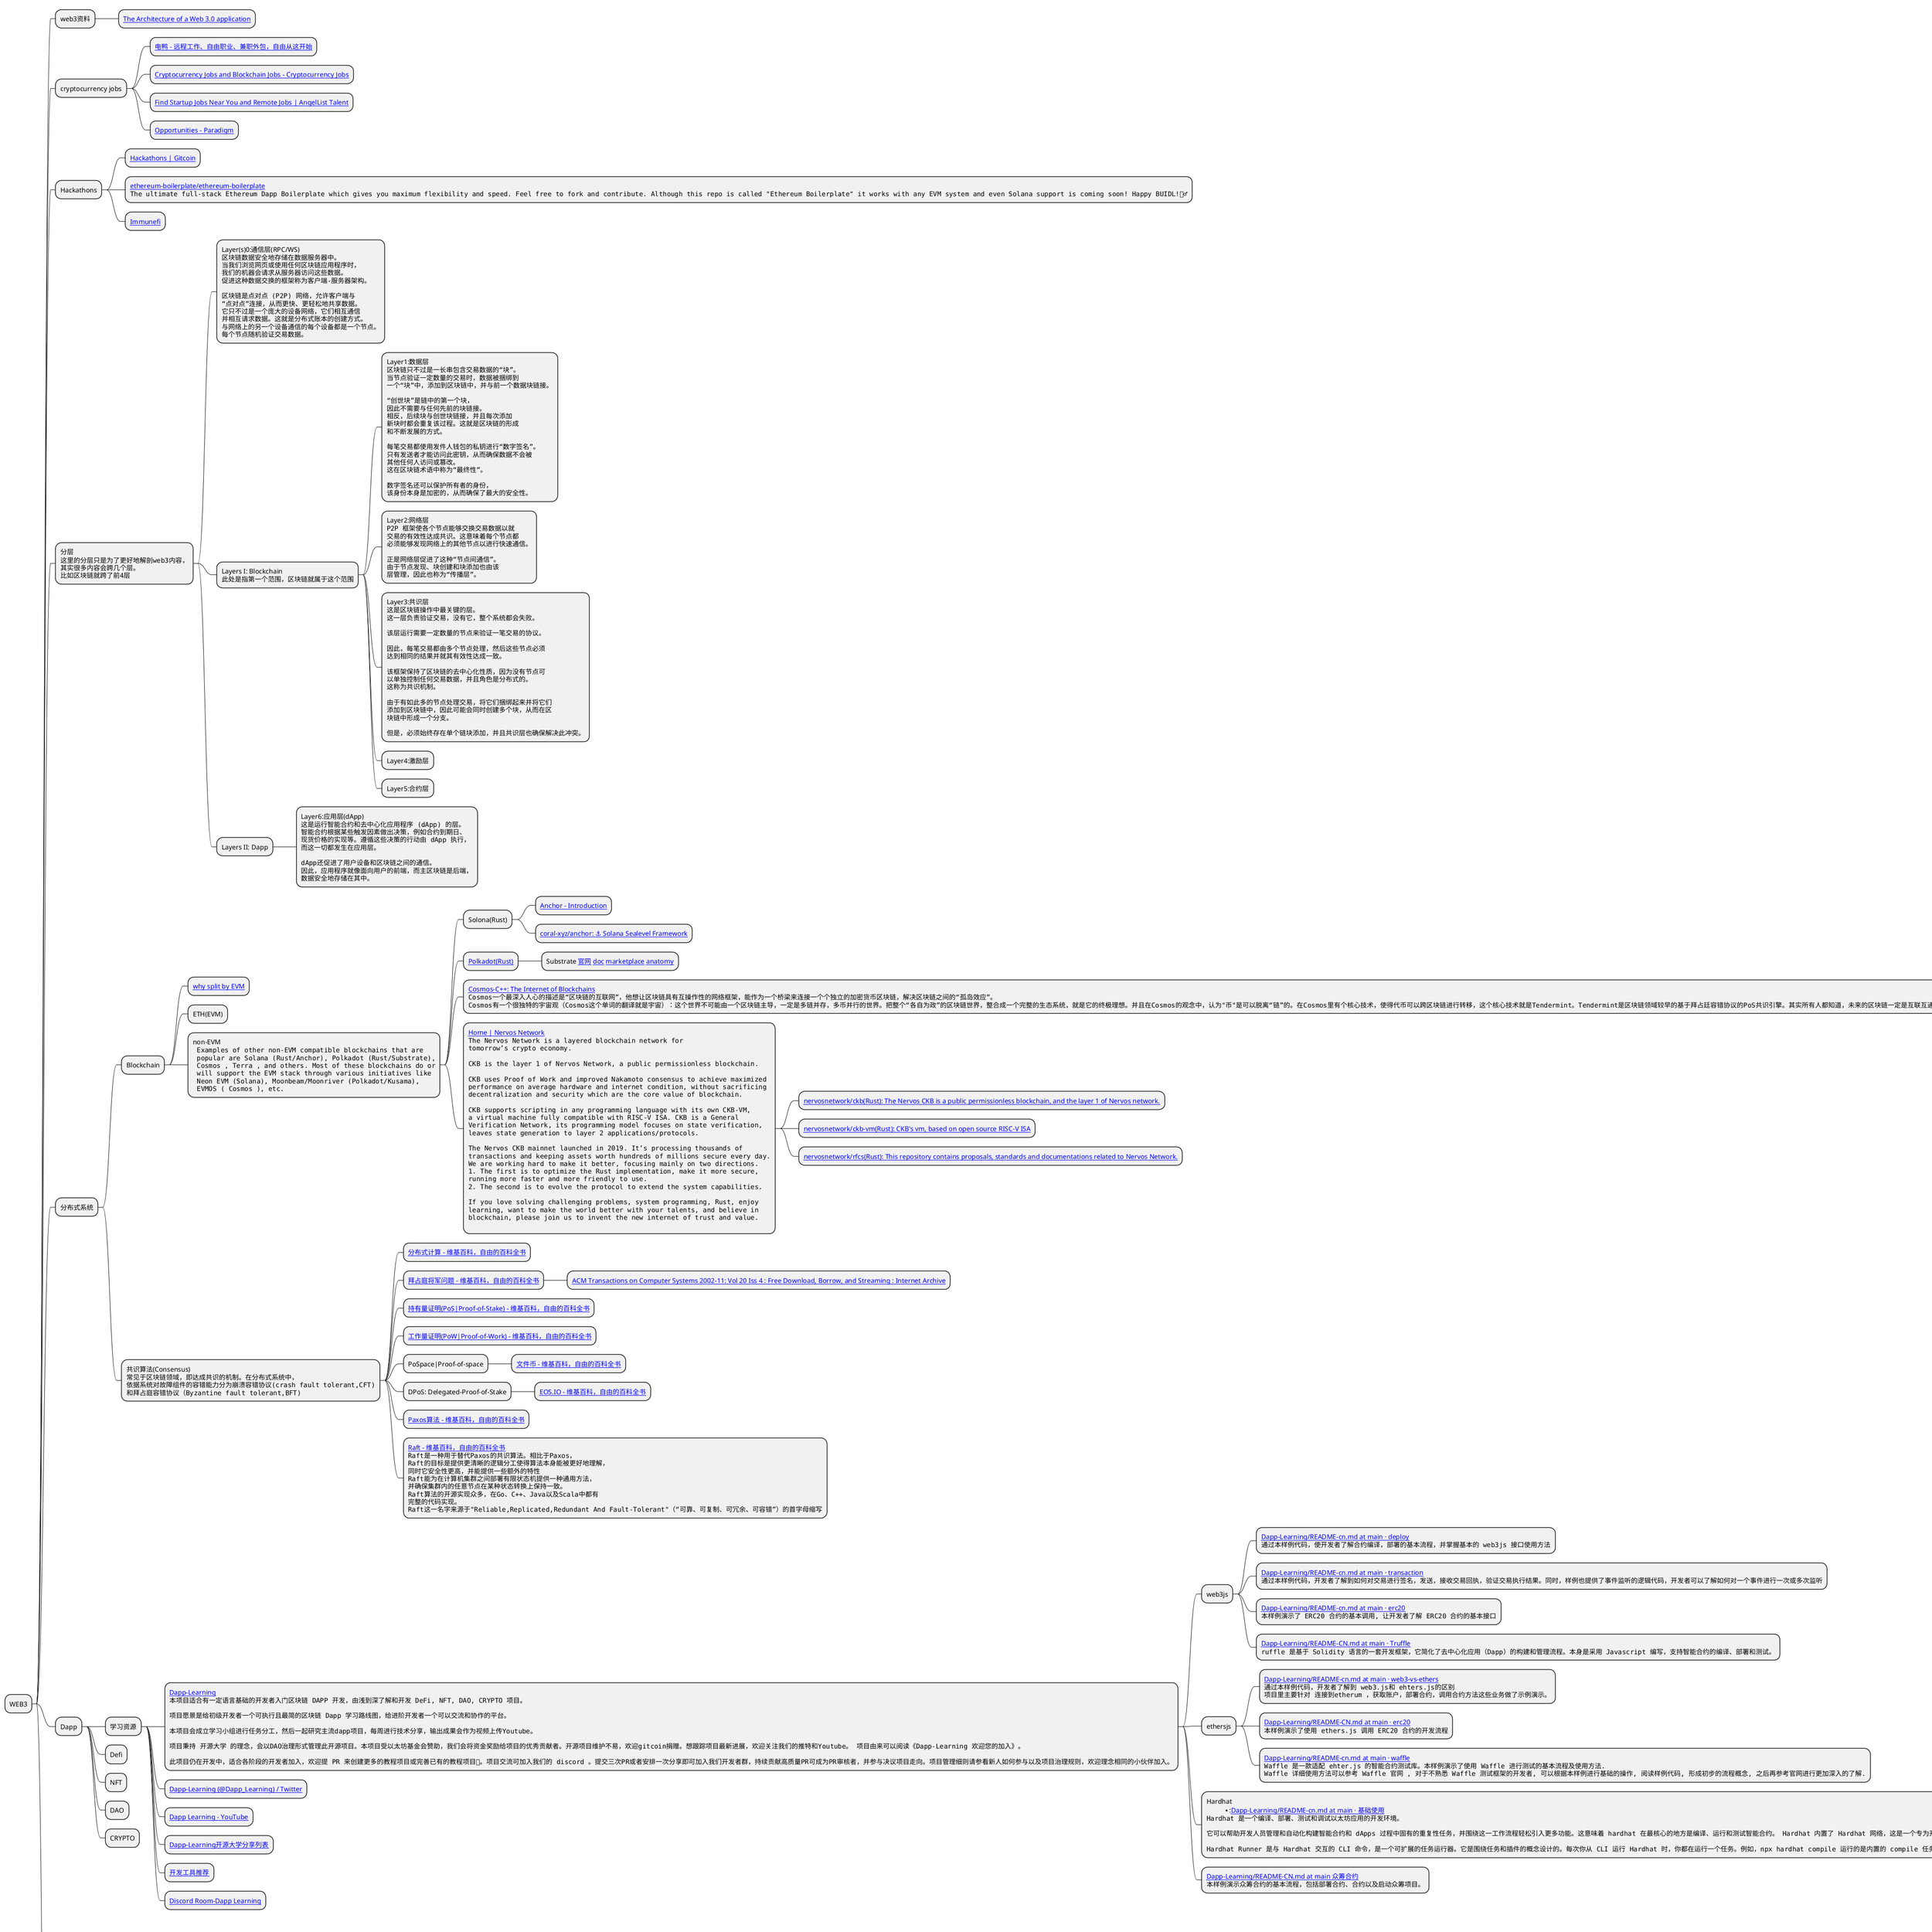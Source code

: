 @startmindmap
* WEB3
** web3资料
*** [[https://www.preethikasireddy.com/post/the-architecture-of-a-web-3-0-application The Architecture of a Web 3.0 application]]
** cryptocurrency jobs
*** [[https://eleduck.com/ 电鸭 - 远程工作、自由职业、兼职外包，自由从这开始]]
*** [[https://cryptocurrencyjobs.co/ Cryptocurrency Jobs and Blockchain Jobs - Cryptocurrency Jobs]]
*** [[https://angel.co/jobs Find Startup Jobs Near You and Remote Jobs | AngelList Talent]]
*** [[https://www.paradigm.xyz/opportunities Opportunities - Paradigm]]
** Hackathons
*** [[https://gitcoin.co/hackathon/ Hackathons | Gitcoin]]
***:[[https://github.com/ethereum-boilerplate/ethereum-boilerplate ethereum-boilerplate/ethereum-boilerplate️]]
<code>
The ultimate full-stack Ethereum Dapp Boilerplate which gives you maximum flexibility and speed. Feel free to fork and contribute. Although this repo is called "Ethereum Boilerplate" it works with any EVM system and even Solana support is coming soon! Happy BUIDL!👷‍♂
</code>;
*** [[https://immunefi.com/ Immunefi]]
**:分层
<code>
这里的分层只是为了更好地解剖web3内容，
其实很多内容会跨几个层。
比如区块链就跨了前4层
</code>;
***:Layer(s)0:通信层(RPC/WS)
<code>
区块链数据安全地存储在数据服务器中。
当我们浏览网页或使用任何区块链应用程序时，
我们的机器会请求从服务器访问这些数据。
促进这种数据交换的框架称为客户端-服务器架构。

区块链是点对点 (P2P) 网络，允许客户端与
“点对点”连接，从而更快、更轻松地共享数据。
它只不过是一个庞大的设备网络，它们相互通信
并相互请求数据。这就是分布式账本的创建方式。
与网络上的另一个设备通信的每个设备都是一个节点。
每个节点随机验证交易数据。
</code>;
***:Layers I: Blockchain
<code>
此处是指第一个范围，区块链就属于这个范围
</code>;
****:Layer1:数据层
<code>
区块链只不过是一长串包含交易数据的“块”。
当节点验证一定数量的交易时，数据被捆绑到
一个“块”中，添加到区块链中，并与前一个数据块链接。

“创世块”是链中的第一个块，
因此不需要与任何先前的块链接。
相反，后续块与创世块链接，并且每次添加
新块时都会重复该过程。这就是区块链的形成
和不断发展的方式。

每笔交易都使用发件人钱包的私钥进行“数字签名”。
只有发送者才能访问此密钥，从而确保数据不会被
其他任何人访问或篡改。
这在区块链术语中称为“最终性”。

数字签名还可以保护所有者的身份，
该身份本身是加密的，从而确保了最大的安全性。
</code>;
****:Layer2:网络层
<code>
P2P 框架使各个节点能够交换交易数据以就
交易的有效性达成共识。这意味着每个节点都
必须能够发现网络上的其他节点以进行快速通信。

正是网络层促进了这种“节点间通信”。
由于节点发现、块创建和块添加也由该
层管理，因此也称为“传播层”。
</code>;
****:Layer3:共识层
<code>
这是区块链操作中最关键的层。
这一层负责验证交易，没有它，整个系统都会失败。

该层运行需要一定数量的节点来验证一笔交易的协议。

因此，每笔交易都由多个节点处理，然后这些节点必须
达到相同的结果并就其有效性达成一致。

该框架保持了区块链的去中心化性质，因为没有节点可
以单独控制任何交易数据，并且角色是分布式的。
这称为共识机制。

由于有如此多的节点处理交易，将它们捆绑起来并将它们
添加到区块链中，因此可能会同时创建多个块，从而在区
块链中形成一个分支。

但是，必须始终存在单个链块添加，并且共识层也确保解决此冲突。
</code>;
**** Layer4:激励层
**** Layer5:合约层
*** Layers II: Dapp
****:Layer6:应用层(dApp)
<code>
这是运行智能合约和去中心化应用程序 (dApp) 的层。
智能合约根据某些触发因素做出决策，例如合约到期日、
现货价格的实现等。遵循这些决策的行动由 dApp 执行，
而这一切都发生在应用层。

dApp还促进了用户设备和区块链之间的通信。
因此，应用程序就像面向用户的前端，而主区块链是后端，
数据安全地存储在其中。
</code>;
** 分布式系统
*** Blockchain
**** [[https://www.devpill.me/docs/introduction/foreword/ why split by EVM]]
**** ETH(EVM)
****:non-EVM
<code>
 Examples of other non-EVM compatible blockchains that are
 popular are Solana (Rust/Anchor), Polkadot (Rust/Substrate),
 Cosmos , Terra , and others. Most of these blockchains do or
 will support the EVM stack through various initiatives like
 Neon EVM (Solana), Moonbeam/Moonriver (Polkadot/Kusama),
 EVMOS ( Cosmos ), etc.
</code>;
***** Solona(Rust)
****** [[https://www.anchor-lang.com/ Anchor - Introduction]]
****** [[https://github.com/coral-xyz/anchor coral-xyz/anchor: ⚓ Solana Sealevel Framework]]
*****  [[https://polkadot.network/ Polkadot(Rust)]]
****** Substrate [[https://substrate.io/ 官网]] [[https://docs.substrate.io/?mode=dark doc]] [[https://marketplace.substrate.io/ marketplace]] [[https://kuanhsiaokuo.github.io/programming_anatomy_in_rust/layer5_ecosystem/7_business/blockchain/substrate/substrate_intro.html anatomy]]
*****:[[https://cosmos.network/ Cosmos-C++: The Internet of Blockchains]]
<code>
Cosmos一个最深入人心的描述是“区块链的互联网”，他想让区块链具有互操作性的网络框架，能作为一个桥梁来连接一个个独立的加密货币区块链，解决区块链之间的“孤岛效应”。
Cosmos有一个很独特的宇宙观（Cosmos这个单词的翻译就是宇宙）：这个世界不可能由一个区块链主导，一定是多链并存，多币并行的世界。把整个“各自为政”的区块链世界，整合成一个完整的生态系统，就是它的终极理想。并且在Cosmos的观念中，认为"币"是可以脱离“链”的。在Cosmos里有个核心技术，使得代币可以跨区块链进行转移，这个核心技术就是Tendermint。Tendermint是区块链领域较早的基于拜占廷容错协议的PoS共识引擎。其实所有人都知道，未来的区块链一定是互联互通的，正如所有人在计算机诞生的时候就想到计算机之间一定是互联互通的一样，畅想都畅想完了，谁能把技术最早往前推进一步，谁就是明日之星。而目前跨链技术里最好的项目，一个叫Polkadot（波卡），也是今年绝对的明星项目；另外一个，就是本文的主角Cosmos了。
</code>;
****** Cosmos SDK(Golang)
******* [[https://v1.cosmos.network/sdk Cosmos SDK:Golang - Cosmos Network]]
******* [[https://docs.cosmos.network/ Cosmos SDK Documentation | Cosmos SDK]]
******* [[https://github.com/cosmos/cosmos-sdk cosmos/cosmos-sdk: A Framework for Building High Value Public Blockchains]]
****** Cosmos WASM(Rust)
******* [[https://github.com/CosmWasm/cosmwasm CosmWasm/cosmwasm: Framework for building smart contracts in Wasm for the Cosmos SDK]]
*****:[[https://www.nervos.org/ Home | Nervos Network]]
<code>
The Nervos Network is a layered blockchain network for
tomorrow’s crypto economy.

CKB is the layer 1 of Nervos Network, a public permissionless blockchain.

CKB uses Proof of Work and improved Nakamoto consensus to achieve maximized
performance on average hardware and internet condition, without sacrificing
decentralization and security which are the core value of blockchain.

CKB supports scripting in any programming language with its own CKB-VM,
a virtual machine fully compatible with RISC-V ISA. CKB is a General
Verification Network, its programming model focuses on state verification,
leaves state generation to layer 2 applications/protocols.

The Nervos CKB mainnet launched in 2019. It’s processing thousands of
transactions and keeping assets worth hundreds of millions secure every day.
We are working hard to make it better, focusing mainly on two directions.
1. The first is to optimize the Rust implementation, make it more secure,
running more faster and more friendly to use.
2. The second is to evolve the protocol to extend the system capabilities.

If you love solving challenging problems, system programming, Rust, enjoy
learning, want to make the world better with your talents, and believe in
blockchain, please join us to invent the new internet of trust and value.

</code>;
****** [[https://github.com/nervosnetwork/ckb nervosnetwork/ckb(Rust): The Nervos CKB is a public permissionless blockchain, and the layer 1 of Nervos network.]]
****** [[https://github.com/nervosnetwork/ckb-vm/ nervosnetwork/ckb-vm(Rust): CKB's vm, based on open source RISC-V ISA]]
****** [[https://github.com/nervosnetwork/rfcs nervosnetwork/rfcs(Rust): This repository contains proposals, standards and documentations related to Nervos Network.]]
***:共识算法(Consensus)
<code>
常见于区块链领域，即达成共识的机制。在分布式系统中，
依据系统对故障组件的容错能力分为崩溃容错协议(crash fault tolerant,CFT)
和拜占庭容错协议（Byzantine fault tolerant,BFT)
</code>;
**** [[https://zh.m.wikipedia.org/wiki/%E5%88%86%E5%B8%83%E5%BC%8F%E8%AE%A1%E7%AE%97 分布式计算 - 维基百科，自由的百科全书]]
**** [[https://zh.m.wikipedia.org/wiki/%E6%8B%9C%E5%8D%A0%E5%BA%AD%E5%B0%86%E5%86%9B%E9%97%AE%E9%A2%98 拜占庭将军问题 - 维基百科，自由的百科全书]]
***** [[https://archive.org/details/sim_acm-transactions-on-computer-systems_2002-11_20_4/page/398/mode/2up ACM Transactions on Computer Systems 2002-11: Vol 20 Iss 4 : Free Download, Borrow, and Streaming : Internet Archive]]
**** [[https://zh.m.wikipedia.org/zh-hans/%E6%8C%81%E6%9C%89%E9%87%8F%E8%AD%89%E6%98%8E 持有量证明(PoS|Proof-of-Stake) - 维基百科，自由的百科全书]]
**** [[https://zh.m.wikipedia.org/zh-hans/%E5%B7%A5%E4%BD%9C%E9%87%8F%E8%AD%89%E6%98%8E 工作量证明(PoW|Proof-of-Work) - 维基百科，自由的百科全书]]
**** PoSpace|Proof-of-space
***** [[https://zh.m.wikipedia.org/zh-hans/%E6%96%87%E4%BB%B6%E5%B8%81 文件币 - 维基百科，自由的百科全书]]
**** DPoS: Delegated-Proof-of-Stake
***** [[https://zh.m.wikipedia.org/zh-hans/EOS.IO EOS.IO - 维基百科，自由的百科全书]]
**** [[https://zh.m.wikipedia.org/zh-hans/Paxos%E7%AE%97%E6%B3%95 Paxos算法 - 维基百科，自由的百科全书]]
****:[[https://zh.m.wikipedia.org/zh-hans/Raft Raft - 维基百科，自由的百科全书]]
<code>
Raft是一种用于替代Paxos的共识算法。相比于Paxos，
Raft的目标是提供更清晰的逻辑分工使得算法本身能被更好地理解，
同时它安全性更高，并能提供一些额外的特性
Raft能为在计算机集群之间部署有限状态机提供一种通用方法，
并确保集群内的任意节点在某种状态转换上保持一致。
Raft算法的开源实现众多，在Go、C++、Java以及Scala中都有
完整的代码实现。
Raft这一名字来源于"Reliable,Replicated,Redundant And Fault-Tolerant"（“可靠、可复制、可冗余、可容错”）的首字母缩写
</code>;
** Dapp
*** 学习资源
****:[[https://github.com/Dapp-Learning-DAO/Dapp-Learning/blob/main/README-CN.md Dapp-Learning]]
<code>
本项目适合有一定语言基础的开发者入门区块链 DAPP 开发，由浅到深了解和开发 DeFi, NFT, DAO, CRYPTO 项目。

项目愿景是给初级开发者一个可执行且最简的区块链 Dapp 学习路线图，给进阶开发者一个可以交流和协作的平台。

本项目会成立学习小组进行任务分工，然后一起研究主流dapp项目，每周进行技术分享，输出成果会作为视频上传Youtube。

项目秉持 开源大学 的理念，会以DAO治理形式管理此开源项目。本项目受以太坊基金会赞助，我们会将资金奖励给项目的优秀贡献者。开源项目维护不易，欢迎gitcoin捐赠。想跟踪项目最新进展，欢迎关注我们的推特和Youtube。 项目由来可以阅读《Dapp-Learning 欢迎您的加入》。

此项目仍在开发中，适合各阶段的开发者加入，欢迎提 PR 来创建更多的教程项目或完善已有的教程项目🤗。项目交流可加入我们的 discord 。提交三次PR或者安排一次分享即可加入我们开发者群，持续贡献高质量PR可成为PR审核者，并参与决议项目走向。项目管理细则请参看新人如何参与以及项目治理规则，欢迎理念相同的小伙伴加入。
</code>;
***** web3js
******:[[https://github.com/Dapp-Learning-DAO/Dapp-Learning/blob/main/basic/01-web3js-deploy/README-cn.md Dapp-Learning/README-cn.md at main · deploy]]
<code>
通过本样例代码，使开发者了解合约编译，部署的基本流程，并掌握基本的 web3js 接口使用方法
</code>;
******:[[https://github.com/Dapp-Learning-DAO/Dapp-Learning/blob/main/basic/02-web3js-transaction/README-cn.md Dapp-Learning/README-cn.md at main · transaction]]
<code>
通过本样例代码，开发者了解到如何对交易进行签名，发送，接收交易回执，验证交易执行结果。同时，样例也提供了事件监听的逻辑代码，开发者可以了解如何对一个事件进行一次或多次监听
</code>;
******:[[https://github.com/Dapp-Learning-DAO/Dapp-Learning/blob/main/basic/03-web3js-erc20/README-cn.md Dapp-Learning/README-cn.md at main · erc20]]
<code>
本样例演示了 ERC20 合约的基本调用, 让开发者了解 ERC20 合约的基本接口
</code>;
******:[[https://github.com/Dapp-Learning-DAO/Dapp-Learning/blob/main/basic/04-web3js-truffle/README-CN.md Dapp-Learning/README-CN.md at main · Truffle]]
<code>
ruffle 是基于 Solidity 语言的一套开发框架，它简化了去中心化应用（Dapp）的构建和管理流程。本身是采用 Javascript 编写，支持智能合约的编译、部署和测试。
</code>;
***** ethersjs
******:[[https://github.com/Dapp-Learning-DAO/Dapp-Learning/blob/main/basic/05-ethersjs-erc20/web3-vs-ethers/README-cn.md Dapp-Learning/README-cn.md at main · web3-vs-ethers]]
<code>
通过本样例代码，开发者了解到 web3.js和 ehters.js的区别
项目里主要针对 连接到etherum ，获取账户，部署合约，调用合约方法这些业务做了示例演示。
</code>;
******:[[https://github.com/Dapp-Learning-DAO/Dapp-Learning/blob/main/basic/05-ethersjs-erc20/README-CN.md Dapp-Learning/README-CN.md at main · erc20]]
<code>
本样例演示了使用 ethers.js 调用 ERC20 合约的开发流程
</code>;
******:[[https://github.com/Dapp-Learning-DAO/Dapp-Learning/blob/main/basic/06-ethersjs-waffle/README-cn.md Dapp-Learning/README-cn.md at main · waffle]]
<code>
Waffle 是一款适配 ehter.js 的智能合约测试库。本样例演示了使用 Waffle 进行测试的基本流程及使用方法.
Waffle 详细使用方法可以参考 Waffle 官网 , 对于不熟悉 Waffle 测试框架的开发者, 可以根据本样例进行基础的操作, 阅读样例代码, 形成初步的流程概念, 之后再参考官网进行更加深入的了解.
</code>;
*****:Hardhat
******:[[https://github.com/Dapp-Learning-DAO/Dapp-Learning/blob/main/basic/07-hardhat/README-cn.md Dapp-Learning/README-cn.md at main · 基础使用]]
<code>
Hardhat 是一个编译、部署、测试和调试以太坊应用的开发环境。

它可以帮助开发人员管理和自动化构建智能合约和 dApps 过程中固有的重复性任务，并围绕这一工作流程轻松引入更多功能。这意味着 hardhat 在最核心的地方是编译、运行和测试智能合约。 Hardhat 内置了 Hardhat 网络，这是一个专为开发设计的本地以太坊网络。主要功能有 Solidity 调试，跟踪调用堆栈、console.log()和交易失败时的明确错误信息提示等。

Hardhat Runner 是与 Hardhat 交互的 CLI 命令，是一个可扩展的任务运行器。它是围绕任务和插件的概念设计的。每次你从 CLI 运行 Hardhat 时，你都在运行一个任务。例如，npx hardhat compile 运行的是内置的 compile 任务。任务可以调用其他任务，允许定义复杂的工作流程。用户和插件可以覆盖现有的任务，从而定制和扩展工作流程。
</code>;
******:[[https://github.com/Dapp-Learning-DAO/Dapp-Learning/blob/main/basic/08-hardhat-graph/README-CN.md Dapp-Learning/README-CN.md at main · Graph]]
<code>
编写智能合约时，通常状态的变化是通过触发一个事件来表达，The Graph 则是捕捉区块链事件并提供一个查询事件的 GraphQL 接口，让我们可以方便的跟踪数据的变化。实际上很多 defi 协议都是 The Graph 来基于查询数据。
</code>;
******:[[https://github.com/Dapp-Learning-DAO/Dapp-Learning/blob/main/basic/09-hardhat-react/README-CN.md Dapp-Learning/README-CN.md at main · hardhat-react]]
<code>
app 开发中很重要的部分便是前端展示，本样例代码使用 hardhat 结合 react 和 MetaMask，演示如何开发 Dapp 前端页面，以及开发的基本流程及接口调用。开发者需要具备 react 框架开发能力才能很好的理解样例代码.

为方便获取，在 .env 中放入的私钥，格式为 "PRIVATE_KEY=xxxx", 然后代码自动从中读取
</code>;
******:[[https://github.com/Dapp-Learning-DAO/Dapp-Learning/blob/main/basic/10-hardhat-ipfs-erc721/README-CN.md hardhat-ipfs-erc721]]
<code>
是一个旨在创建持久且分布式存储和共享文件的网络传输协议。它是一种内容可寻址的对等超媒体分发协议。

在 IPFS 网络中的节点将构成一个分布式文件系统。它是一个开放源代码项目，自 2014 年开始由协议实验室在开源社区的帮助下发展。其最初由 Juan Benet 设计
IPFS 是一个对等的分布式文件系统，它尝试为所有计算设备连接同一个文件系统。在某些方面，IPFS 类似于万维网，也可以被视作一个独立的 BitTorrent 群、在同一个 Git 仓库中交换对象。 换种说法，IPFS 提供了一个高吞吐量、按内容寻址的块存储模型，及与内容相关超链接。这形成了一个广义的 Merkle 有向无环图（DAG）。

IPFS 结合了分布式散列表、鼓励块交换和一个自我认证的名字空间。IPFS 没有单点故障，并且节点不需要相互信任。分布式内容传递可以节约带宽，和防止 HTTP 方案可能遇到的 DDoS 攻击。

该文件系统可以通过多种方式访问，包括 FUSE 与 HTTP。将本地文件添加到 IPFS 文件系统可使其面向全世界可用。文件表示基于其哈希，因此有利于缓存。文件的分发采用一个基于 BitTorrent 的协议。其他查看内容的用户也有助于将内容提供给网络上的其他人。
IPFS 有一个称为 IPNS 的名称服务，它是一个基于 PKI 的全局名字空间，用于构筑信任链，这与其他 NS 兼容，并可以映射 DNS、.onion、.bit 等到 IPNS。
</code>;
****** [[https://github.com/Dapp-Learning-DAO/Dapp-Learning/blob/main/basic/11-react-express-hardhat/README-CN.md Express结合hardhat]]
*****:[[https://github.com/Dapp-Learning-DAO/Dapp-Learning/blob/main/basic/12-token-crowdfund/README-CN.md Dapp-Learning/README-CN.md at main 众筹合约]]
<code>
本样例演示众筹合约的基本流程，包括部署合约、合约以及启动众筹项目。
</code>;
**** [[https://twitter.com/Dapp_Learning Dapp-Learning (@Dapp_Learning) / Twitter]]
**** [[https://www.youtube.com/c/DappLearning/videos Dapp Learning - YouTube]]
**** [[https://docs.qq.com/doc/DQ3hWeVVXQ3JPbXFS Dapp-Learning开源大学分享列表]]
**** [[https://github.com/Dapp-Learning-DAO/Dapp-Learning/blob/main/docs/develop-tools.md 开发工具推荐]]
**** [[https://discord.com/invite/cRYNYXqPeR Discord Room-Dapp Learning]]
*** Defi
*** NFT
*** DAO
*** CRYPTO
** 开发指南
*** intro
**** [[https://www.devpill.me/docs/introduction/blockchain-development/ What is blockchain development?]]
*** Ethereum
**** [[https://www.devpill.me/ web3技能大全]]
**** [[https://www.devpill.me/docs/introduction/skill-based/ Skill-based specializations]]
***** [[https://www.devpill.me/docs/front-end-development/introduction/ Front End Development]]
****** [[https://www.devpill.me/docs/front-end-development/react/ React]]
****** [[https://www.devpill.me/docs/front-end-development/typescript/ Typescript]]
****** [[https://www.devpill.me/docs/front-end-development/nextjs/ NextJS]]
****** Indexing/Quering
******* [[https://www.devpill.me/docs/front-end-development/indexing-querying/#thegraph TheGraph]]
******* [[https://www.devpill.me/docs/front-end-development/indexing-querying/#nodes Nodes]]
******* [[https://www.devpill.me/docs/front-end-development/indexing-querying/#moralis Moralis]]
****** [[https://www.devpill.me/docs/front-end-development/web3-libraries/ Web3 libraries(Ether.js)]]
****** [[https://www.devpill.me/docs/front-end-development/web3-templates/ Web3 templates]]
******* [[https://docs.moralis.io/moralis-dapp/connect-the-sdk/boilerplate-projects Moralis Starter-Boilerplate Projects - Moralis]]
******* [[https://github.com/scaffold-eth/scaffold-eth scaffold-eth/scaffold-eth: 🏗 forkable Ethereum dev stack focused on fast product iterations]]
******* [[https://github.com/paulrberg/create-eth-app paulrberg/create-eth-app: Create Ethereum-powered apps with one command]]
***** [[https://www.devpill.me/docs/back-end-development/introduction/ Backend Development]]
****** [[https://www.devpill.me/docs/back-end-development/file-storage/ Decentralized file storage]]
******* [[https://ipfs.tech/ IPFS Powers the Distributed Web]]
******* [[https://www.arweave.org/ arweave]]
****** [[https://www.devpill.me/docs/back-end-development/did/ DID]]
******* [[https://www.spruceid.com/ Spruce - Decentralized Identity and Data]]
******* [[https://login.xyz/ Sign-In with Ethereum]]
****** [[https://www.devpill.me/docs/back-end-development/automation/ Automation]]
******* [[https://www.gelato.network/ Gelato - Automated smart contract executions on Ethereum]]
****** [[https://www.devpill.me/docs/back-end-development/apis/ Miscellaneous APIs]]
******* [[https://docs.opensea.io/reference/api-overview Opensea API Overview]]
***** [[https://www.devpill.me/docs/smart-contract-development/introduction/ Smart Contract Development]]
****** [[https://www.devpill.me/docs/smart-contract-development/solidity/ Solidity]]
****** [[https://www.devpill.me/docs/smart-contract-development/oracles/ Oracles]]
****** [[https://www.devpill.me/docs/smart-contract-development/testing/ Testing]]
******* [[https://github.com/foundry-rs/foundry foundry-rs/foundry: Foundry is a blazing fast, portable and modular toolkit for Ethereum application development written in Rust.]]
******* [[https://hardhat.org/ Hardhat | Ethereum development environment for professionals by Nomic Foundation]]
******* [[https://github.com/dapphub/dapptools dapphub/dapptools: Dapp, Seth, Hevm, and more]]
******* [[https://trufflesuite.com/ Home - Truffle Suite]]
****** [[https://www.devpill.me/docs/smart-contract-development/design-patterns/ Design patterns]]
******* [[https://docs.ens.domains/contract-developer-guide/resolving-names-on-chain Resolving Names On-chain - ENS Documentation]]
******* [[https://docs.ens.domains/contract-developer-guide/writing-a-resolver Writing a Resolver - ENS Documentation]]
****** [[https://www.devpill.me/docs/smart-contract-development/specialized-languages/ Specialized languages]]
******* [[https://docs.soliditylang.org/en/v0.8.12/yul.html Yul — Solidity 0.8.12 documentation]]
******* [[https://github.com/fuelLabs/yulp FuelLabs/yulp: ➕ A low-level, highly efficient extension to Yul, an intermediate language for the Ethereum Virtual Machine.]]
******* [[https://docs.soliditylang.org/en/v0.8.12/assembly.html Inline Assembly — Solidity 0.8.12 documentation]]
****** [[https://www.devpill.me/docs/smart-contract-development/evm-deep-dive/ EVM deep dive]]
******* [[https://noxx3xxon.notion.site/noxx3xxon/The-EVM-Handbook-bb38e175cc404111a391907c4975426d The EVM Handbook]]
******* [[https://freddycoen.medium.com/evm-starter-kit-1790bcc992ef EVM development Starter Kit. Note: This blog post is divided into… | by FreddyCoen | Medium]]
******* [[https://github.com/ethereumbook/ethereumbook/blob/develop/13evm.asciidoc ethereumbook/13evm.asciidoc at develop · ethereumbook/ethereumbook]]
******* [[https://femboy.capital/evm-pt1 A Playdate with the EVM - femboy capital]]
******* and more
*****:[[https://www.devpill.me/docs/full-stack-development/introduction/ Full Stack Development]]
<code>
Since rewriting the front end, back end and smart contract sections
would be pointless, I’ll dedicate this section just to list a bunch
of full-stack guides, tips and tricks, deployment guidelines, project
management, and other relevant information.
</code>;
****** [[https://github.com/ossu/computer-science ossu/computer-science: Path to a free self-taught education in Computer Science!]]
****** [[https://www.youtube.com/watch?v=MlJPjJQZtC8 👨‍🏫 Introduction to Ethereum development - YouTube]]
****** [[https://dev.to/edge-and-node/the-complete-guide-to-full-stack-web3-development-4g74 The Complete Guide to Full Stack Web3 Development - DEV Community]] [[https://twitter.com/dabit3 nader (🧱, 🚀) | nader.arweave.dev | nader.lens 🧢 (@dabit3) / Twitter]]
****** [[https://speedrunethereum.com/ Speed Run Ethereum]] [[https://twitter.com/austingriffith Austin Griffith (@austingriffith) / Twitter]]
****** [[https://www.youtube.com/watch?v=M576WGiDBdQ Solidity, Blockchain, and Smart Contract Course – Beginner to Expert Python Tutorial - YouTube]]
****** [[https://github.com/smartcontractkit/full-blockchain-solidity-course-py smartcontractkit/full-blockchain-solidity-course-py: Ultimate Solidity, Blockchain, and Smart Contract - Beginner to Expert Full Course | Python Edition]] [[https://twitter.com/PatrickAlphaC Patrick Collins (@PatrickAlphaC) / Twitter]]
****** [[https://github.com/OffcierCia/DeFi-Developer-Road-Map OffcierCia/DeFi-Developer-Road-Map: DeFi Developer roadmap is a curated Web3.0 Developer handbook which includes a list of the best tools for DApps, development resources and lifehacks.]]
****** [[https://www.youtube.com/watch?v=xXxjRzdYIss Build Uniswap Blockchain Web 3.0 App with Solidity | Next.js | Sanity.io ($100 Crypto Giveaway) - YouTube]]
***** [[https://www.devpill.me/docs/core-development/introduction/ Core Development]]
****** [[https://www.devpill.me/docs/core-development/general-learning/ General learning]]
******:[[https://www.devpill.me/docs/core-development/l1/ Eth1 / execution layer]]
<code>
Networking: devp2p
EVM
Tx pool
Sync methods (Fast, Snap, Archive, Beam, Light)
State DB
User-facing (JSON RPC, tx tracing, etc.)
</code>;
******:[[https://www.devpill.me/docs/core-development/l2/ Eth2 / consensus layer]]
<code>
Networking: libp2p
Fork-choice
Attestations / BLS aggregation
Staking / Validator clients
Slashings
Sharding
</code>;
***** Security engineer
***** Protocol development
***** Cryptographer
***** Blockchain data analytics
**** [[https://www.devpill.me/docs/introduction/application-based/ Application-based specializations]]
***** DeFi
***** Creator Economy
***** MEV
***** L2s
***** Infrastructure
***** Gaming
***** Privacy
***** Coordination / Public goods

@endmindmap